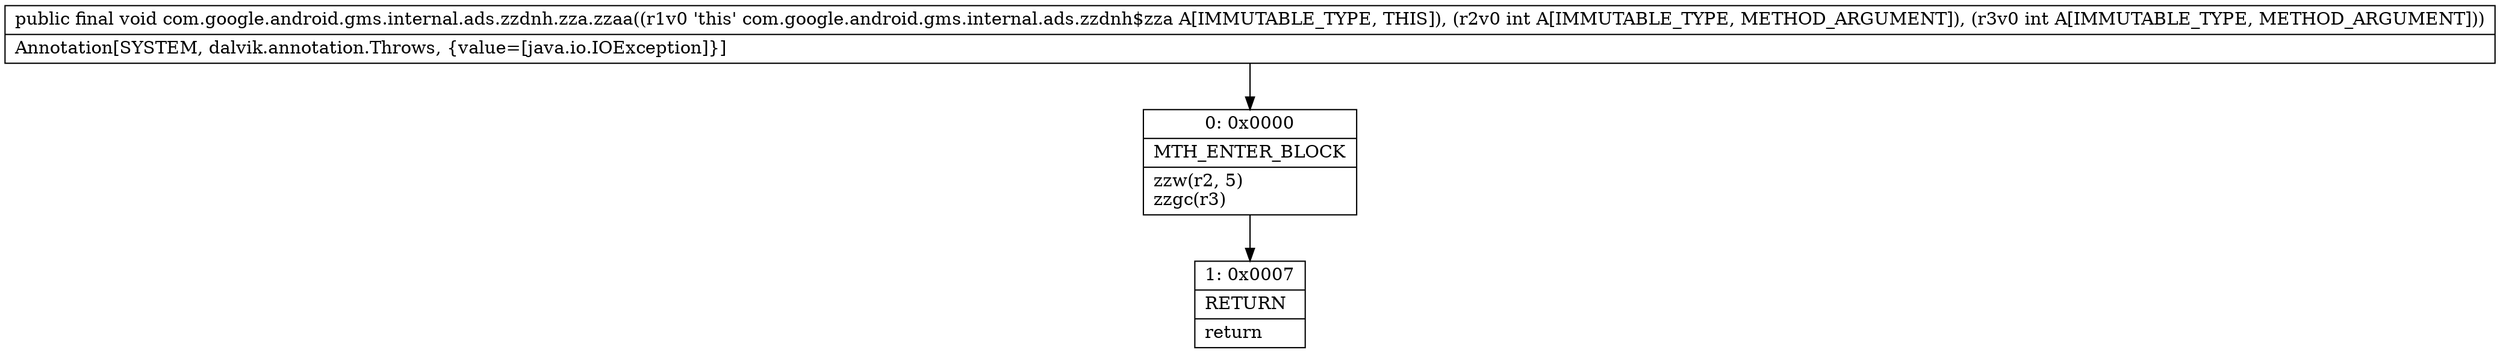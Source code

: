 digraph "CFG forcom.google.android.gms.internal.ads.zzdnh.zza.zzaa(II)V" {
Node_0 [shape=record,label="{0\:\ 0x0000|MTH_ENTER_BLOCK\l|zzw(r2, 5)\lzzgc(r3)\l}"];
Node_1 [shape=record,label="{1\:\ 0x0007|RETURN\l|return\l}"];
MethodNode[shape=record,label="{public final void com.google.android.gms.internal.ads.zzdnh.zza.zzaa((r1v0 'this' com.google.android.gms.internal.ads.zzdnh$zza A[IMMUTABLE_TYPE, THIS]), (r2v0 int A[IMMUTABLE_TYPE, METHOD_ARGUMENT]), (r3v0 int A[IMMUTABLE_TYPE, METHOD_ARGUMENT]))  | Annotation[SYSTEM, dalvik.annotation.Throws, \{value=[java.io.IOException]\}]\l}"];
MethodNode -> Node_0;
Node_0 -> Node_1;
}

